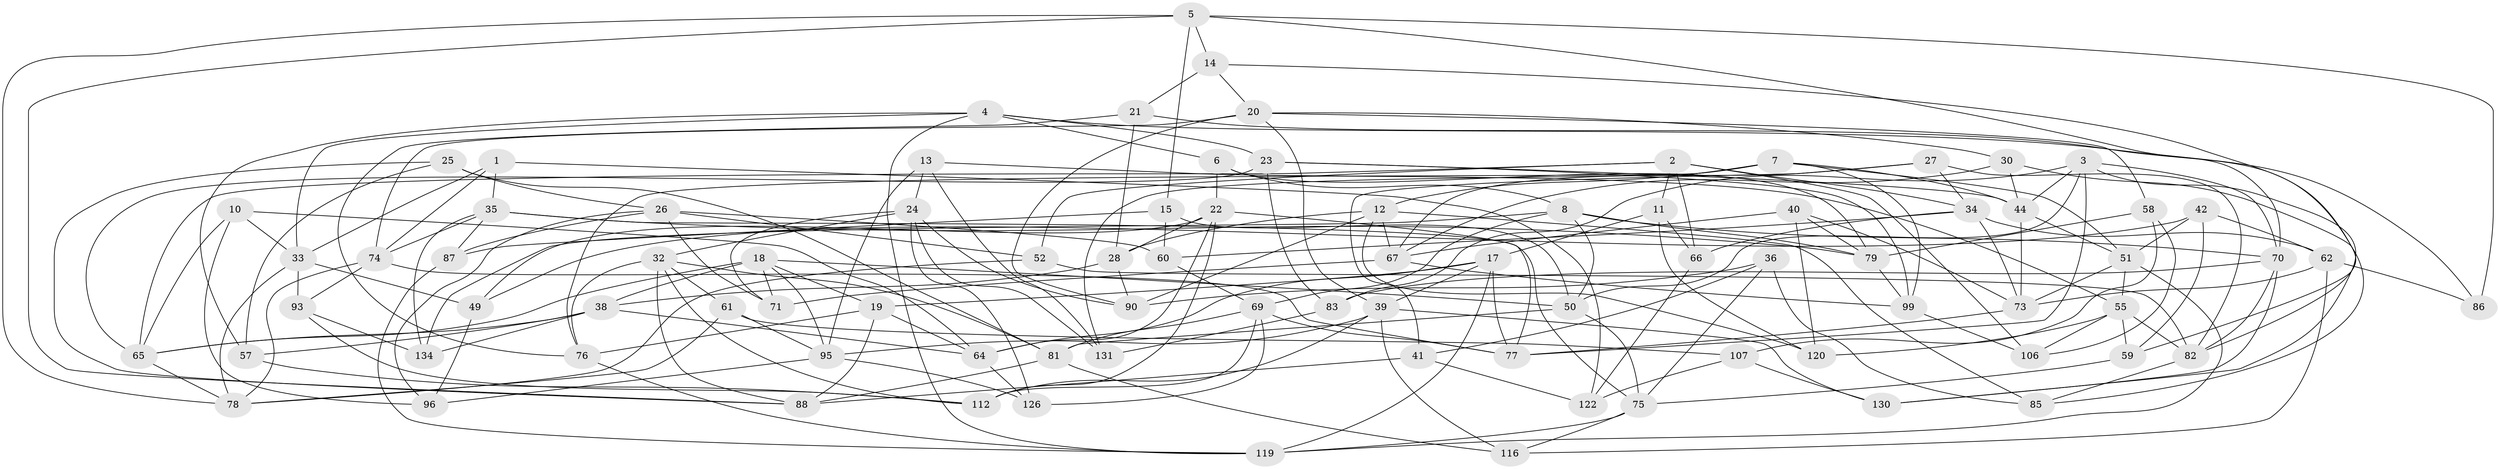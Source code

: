 // original degree distribution, {4: 1.0}
// Generated by graph-tools (version 1.1) at 2025/11/02/27/25 16:11:50]
// undirected, 86 vertices, 215 edges
graph export_dot {
graph [start="1"]
  node [color=gray90,style=filled];
  1;
  2 [super="+9"];
  3 [super="+114"];
  4 [super="+68"];
  5 [super="+43"];
  6;
  7 [super="+29"];
  8 [super="+16"];
  10;
  11;
  12 [super="+115"];
  13;
  14 [super="+108"];
  15;
  17 [super="+103"];
  18 [super="+46"];
  19 [super="+80"];
  20 [super="+37"];
  21 [super="+100"];
  22 [super="+63"];
  23 [super="+53"];
  24 [super="+54"];
  25;
  26 [super="+47"];
  27;
  28 [super="+31"];
  30;
  32 [super="+56"];
  33 [super="+124"];
  34 [super="+102"];
  35 [super="+48"];
  36;
  38 [super="+72"];
  39 [super="+45"];
  40;
  41;
  42;
  44 [super="+129"];
  49;
  50 [super="+118"];
  51 [super="+127"];
  52;
  55 [super="+123"];
  57;
  58;
  59;
  60;
  61;
  62 [super="+111"];
  64 [super="+94"];
  65 [super="+109"];
  66;
  67 [super="+92"];
  69 [super="+128"];
  70 [super="+104"];
  71;
  73 [super="+89"];
  74 [super="+105"];
  75 [super="+135"];
  76 [super="+97"];
  77 [super="+101"];
  78 [super="+125"];
  79 [super="+98"];
  81 [super="+110"];
  82 [super="+84"];
  83;
  85;
  86;
  87;
  88 [super="+121"];
  90 [super="+91"];
  93;
  95 [super="+113"];
  96;
  99 [super="+117"];
  106;
  107;
  112 [super="+133"];
  116;
  119 [super="+132"];
  120;
  122;
  126;
  130;
  131;
  134;
  1 -- 33;
  1 -- 74;
  1 -- 122;
  1 -- 35;
  2 -- 66;
  2 -- 52;
  2 -- 65;
  2 -- 11;
  2 -- 106;
  2 -- 34;
  3 -- 83;
  3 -- 50;
  3 -- 130;
  3 -- 77;
  3 -- 70;
  3 -- 44;
  4 -- 86;
  4 -- 57;
  4 -- 119;
  4 -- 33;
  4 -- 6;
  4 -- 23;
  5 -- 14;
  5 -- 15;
  5 -- 70;
  5 -- 86;
  5 -- 88;
  5 -- 78;
  6 -- 8;
  6 -- 79;
  6 -- 22;
  7 -- 131;
  7 -- 99;
  7 -- 12;
  7 -- 76;
  7 -- 44;
  7 -- 51;
  8 -- 69;
  8 -- 50;
  8 -- 134;
  8 -- 79;
  8 -- 70;
  10 -- 33;
  10 -- 65;
  10 -- 96;
  10 -- 64;
  11 -- 120;
  11 -- 17;
  11 -- 66;
  12 -- 120;
  12 -- 28;
  12 -- 67;
  12 -- 85;
  12 -- 90;
  13 -- 131;
  13 -- 24;
  13 -- 95;
  13 -- 55;
  14 -- 21 [weight=3];
  14 -- 20;
  14 -- 59;
  15 -- 50;
  15 -- 87;
  15 -- 60;
  17 -- 64;
  17 -- 77;
  17 -- 19;
  17 -- 119;
  17 -- 39;
  18 -- 65;
  18 -- 50;
  18 -- 71;
  18 -- 95;
  18 -- 19;
  18 -- 38;
  19 -- 76 [weight=2];
  19 -- 64;
  19 -- 88;
  20 -- 58;
  20 -- 30;
  20 -- 90;
  20 -- 74;
  20 -- 39;
  21 -- 76;
  21 -- 82;
  21 -- 28;
  22 -- 64;
  22 -- 28;
  22 -- 112;
  22 -- 49;
  22 -- 77;
  23 -- 99 [weight=2];
  23 -- 83;
  23 -- 44;
  23 -- 65;
  24 -- 126;
  24 -- 32;
  24 -- 90;
  24 -- 131;
  24 -- 71;
  25 -- 88;
  25 -- 57;
  25 -- 26;
  25 -- 81;
  26 -- 52;
  26 -- 87;
  26 -- 60;
  26 -- 96;
  26 -- 71;
  27 -- 67;
  27 -- 34;
  27 -- 41;
  27 -- 82;
  28 -- 90 [weight=2];
  28 -- 38;
  30 -- 85;
  30 -- 44;
  30 -- 67;
  32 -- 76;
  32 -- 88;
  32 -- 61;
  32 -- 81;
  32 -- 112;
  33 -- 78;
  33 -- 49;
  33 -- 93;
  34 -- 60;
  34 -- 73;
  34 -- 66;
  34 -- 62;
  35 -- 87;
  35 -- 75;
  35 -- 74;
  35 -- 134;
  35 -- 79;
  36 -- 41;
  36 -- 85;
  36 -- 90;
  36 -- 75;
  38 -- 134;
  38 -- 64;
  38 -- 57;
  38 -- 65;
  39 -- 130;
  39 -- 116;
  39 -- 112;
  39 -- 95;
  40 -- 73;
  40 -- 120;
  40 -- 67;
  40 -- 79;
  41 -- 122;
  41 -- 88;
  42 -- 49;
  42 -- 59;
  42 -- 51;
  42 -- 62;
  44 -- 51;
  44 -- 73;
  49 -- 96;
  50 -- 75;
  50 -- 81;
  51 -- 73;
  51 -- 55;
  51 -- 119;
  52 -- 78;
  52 -- 82;
  55 -- 106;
  55 -- 120;
  55 -- 59;
  55 -- 82;
  57 -- 112;
  58 -- 106;
  58 -- 107;
  58 -- 79;
  59 -- 75;
  60 -- 69;
  61 -- 95;
  61 -- 107;
  61 -- 78;
  62 -- 73;
  62 -- 86 [weight=2];
  62 -- 116;
  64 -- 126;
  65 -- 78;
  66 -- 122;
  67 -- 99;
  67 -- 71;
  69 -- 81;
  69 -- 77;
  69 -- 126;
  69 -- 112;
  70 -- 83;
  70 -- 130;
  70 -- 82;
  73 -- 77;
  74 -- 93;
  74 -- 78;
  74 -- 77;
  75 -- 116;
  75 -- 119;
  76 -- 119;
  79 -- 99;
  81 -- 116;
  81 -- 88;
  82 -- 85;
  83 -- 131;
  87 -- 119;
  93 -- 134;
  93 -- 112;
  95 -- 126;
  95 -- 96;
  99 -- 106;
  107 -- 122;
  107 -- 130;
}
